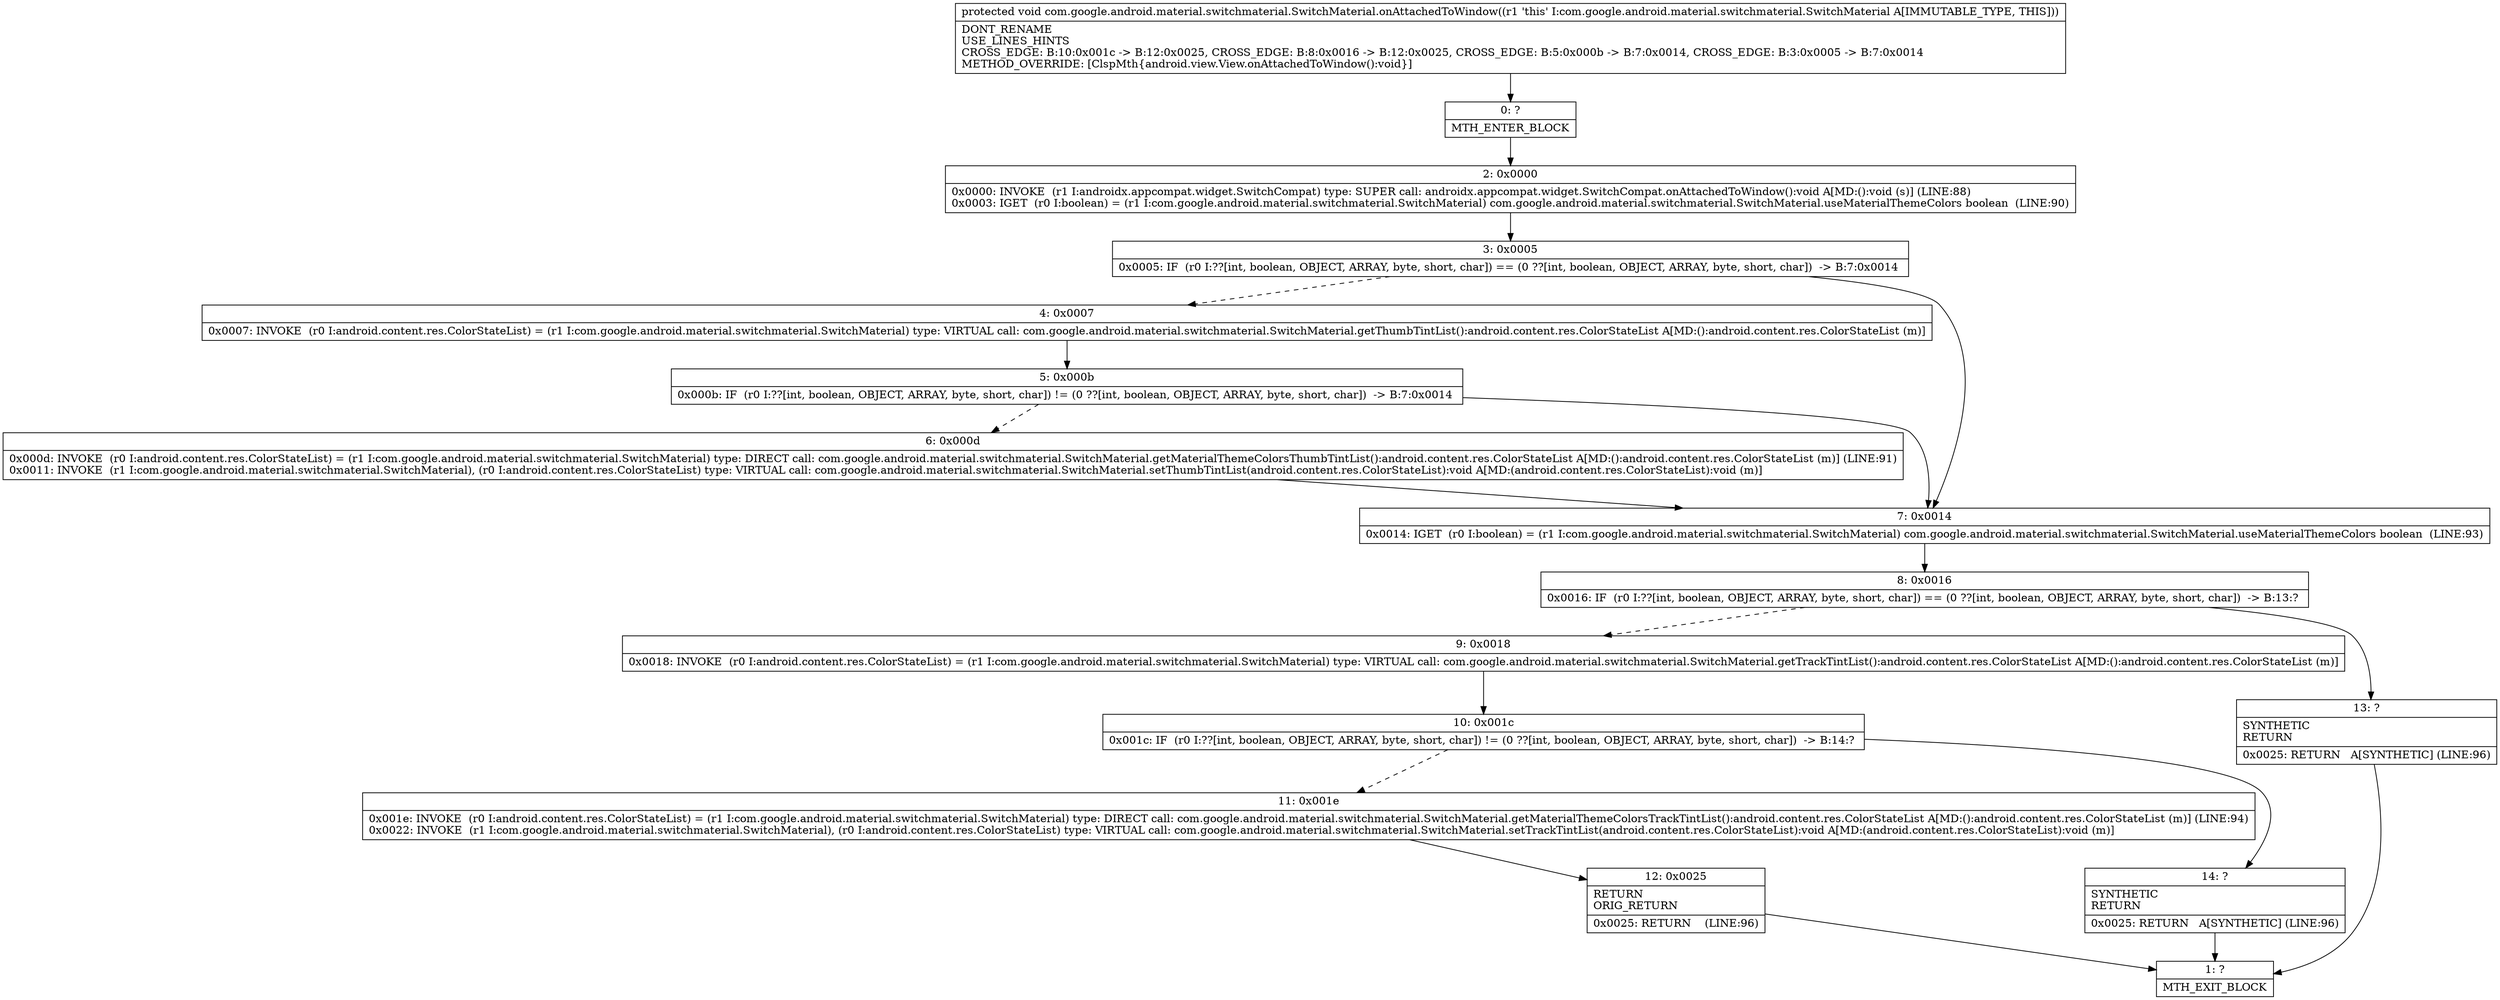 digraph "CFG forcom.google.android.material.switchmaterial.SwitchMaterial.onAttachedToWindow()V" {
Node_0 [shape=record,label="{0\:\ ?|MTH_ENTER_BLOCK\l}"];
Node_2 [shape=record,label="{2\:\ 0x0000|0x0000: INVOKE  (r1 I:androidx.appcompat.widget.SwitchCompat) type: SUPER call: androidx.appcompat.widget.SwitchCompat.onAttachedToWindow():void A[MD:():void (s)] (LINE:88)\l0x0003: IGET  (r0 I:boolean) = (r1 I:com.google.android.material.switchmaterial.SwitchMaterial) com.google.android.material.switchmaterial.SwitchMaterial.useMaterialThemeColors boolean  (LINE:90)\l}"];
Node_3 [shape=record,label="{3\:\ 0x0005|0x0005: IF  (r0 I:??[int, boolean, OBJECT, ARRAY, byte, short, char]) == (0 ??[int, boolean, OBJECT, ARRAY, byte, short, char])  \-\> B:7:0x0014 \l}"];
Node_4 [shape=record,label="{4\:\ 0x0007|0x0007: INVOKE  (r0 I:android.content.res.ColorStateList) = (r1 I:com.google.android.material.switchmaterial.SwitchMaterial) type: VIRTUAL call: com.google.android.material.switchmaterial.SwitchMaterial.getThumbTintList():android.content.res.ColorStateList A[MD:():android.content.res.ColorStateList (m)]\l}"];
Node_5 [shape=record,label="{5\:\ 0x000b|0x000b: IF  (r0 I:??[int, boolean, OBJECT, ARRAY, byte, short, char]) != (0 ??[int, boolean, OBJECT, ARRAY, byte, short, char])  \-\> B:7:0x0014 \l}"];
Node_6 [shape=record,label="{6\:\ 0x000d|0x000d: INVOKE  (r0 I:android.content.res.ColorStateList) = (r1 I:com.google.android.material.switchmaterial.SwitchMaterial) type: DIRECT call: com.google.android.material.switchmaterial.SwitchMaterial.getMaterialThemeColorsThumbTintList():android.content.res.ColorStateList A[MD:():android.content.res.ColorStateList (m)] (LINE:91)\l0x0011: INVOKE  (r1 I:com.google.android.material.switchmaterial.SwitchMaterial), (r0 I:android.content.res.ColorStateList) type: VIRTUAL call: com.google.android.material.switchmaterial.SwitchMaterial.setThumbTintList(android.content.res.ColorStateList):void A[MD:(android.content.res.ColorStateList):void (m)]\l}"];
Node_7 [shape=record,label="{7\:\ 0x0014|0x0014: IGET  (r0 I:boolean) = (r1 I:com.google.android.material.switchmaterial.SwitchMaterial) com.google.android.material.switchmaterial.SwitchMaterial.useMaterialThemeColors boolean  (LINE:93)\l}"];
Node_8 [shape=record,label="{8\:\ 0x0016|0x0016: IF  (r0 I:??[int, boolean, OBJECT, ARRAY, byte, short, char]) == (0 ??[int, boolean, OBJECT, ARRAY, byte, short, char])  \-\> B:13:? \l}"];
Node_9 [shape=record,label="{9\:\ 0x0018|0x0018: INVOKE  (r0 I:android.content.res.ColorStateList) = (r1 I:com.google.android.material.switchmaterial.SwitchMaterial) type: VIRTUAL call: com.google.android.material.switchmaterial.SwitchMaterial.getTrackTintList():android.content.res.ColorStateList A[MD:():android.content.res.ColorStateList (m)]\l}"];
Node_10 [shape=record,label="{10\:\ 0x001c|0x001c: IF  (r0 I:??[int, boolean, OBJECT, ARRAY, byte, short, char]) != (0 ??[int, boolean, OBJECT, ARRAY, byte, short, char])  \-\> B:14:? \l}"];
Node_11 [shape=record,label="{11\:\ 0x001e|0x001e: INVOKE  (r0 I:android.content.res.ColorStateList) = (r1 I:com.google.android.material.switchmaterial.SwitchMaterial) type: DIRECT call: com.google.android.material.switchmaterial.SwitchMaterial.getMaterialThemeColorsTrackTintList():android.content.res.ColorStateList A[MD:():android.content.res.ColorStateList (m)] (LINE:94)\l0x0022: INVOKE  (r1 I:com.google.android.material.switchmaterial.SwitchMaterial), (r0 I:android.content.res.ColorStateList) type: VIRTUAL call: com.google.android.material.switchmaterial.SwitchMaterial.setTrackTintList(android.content.res.ColorStateList):void A[MD:(android.content.res.ColorStateList):void (m)]\l}"];
Node_12 [shape=record,label="{12\:\ 0x0025|RETURN\lORIG_RETURN\l|0x0025: RETURN    (LINE:96)\l}"];
Node_1 [shape=record,label="{1\:\ ?|MTH_EXIT_BLOCK\l}"];
Node_14 [shape=record,label="{14\:\ ?|SYNTHETIC\lRETURN\l|0x0025: RETURN   A[SYNTHETIC] (LINE:96)\l}"];
Node_13 [shape=record,label="{13\:\ ?|SYNTHETIC\lRETURN\l|0x0025: RETURN   A[SYNTHETIC] (LINE:96)\l}"];
MethodNode[shape=record,label="{protected void com.google.android.material.switchmaterial.SwitchMaterial.onAttachedToWindow((r1 'this' I:com.google.android.material.switchmaterial.SwitchMaterial A[IMMUTABLE_TYPE, THIS]))  | DONT_RENAME\lUSE_LINES_HINTS\lCROSS_EDGE: B:10:0x001c \-\> B:12:0x0025, CROSS_EDGE: B:8:0x0016 \-\> B:12:0x0025, CROSS_EDGE: B:5:0x000b \-\> B:7:0x0014, CROSS_EDGE: B:3:0x0005 \-\> B:7:0x0014\lMETHOD_OVERRIDE: [ClspMth\{android.view.View.onAttachedToWindow():void\}]\l}"];
MethodNode -> Node_0;Node_0 -> Node_2;
Node_2 -> Node_3;
Node_3 -> Node_4[style=dashed];
Node_3 -> Node_7;
Node_4 -> Node_5;
Node_5 -> Node_6[style=dashed];
Node_5 -> Node_7;
Node_6 -> Node_7;
Node_7 -> Node_8;
Node_8 -> Node_9[style=dashed];
Node_8 -> Node_13;
Node_9 -> Node_10;
Node_10 -> Node_11[style=dashed];
Node_10 -> Node_14;
Node_11 -> Node_12;
Node_12 -> Node_1;
Node_14 -> Node_1;
Node_13 -> Node_1;
}

